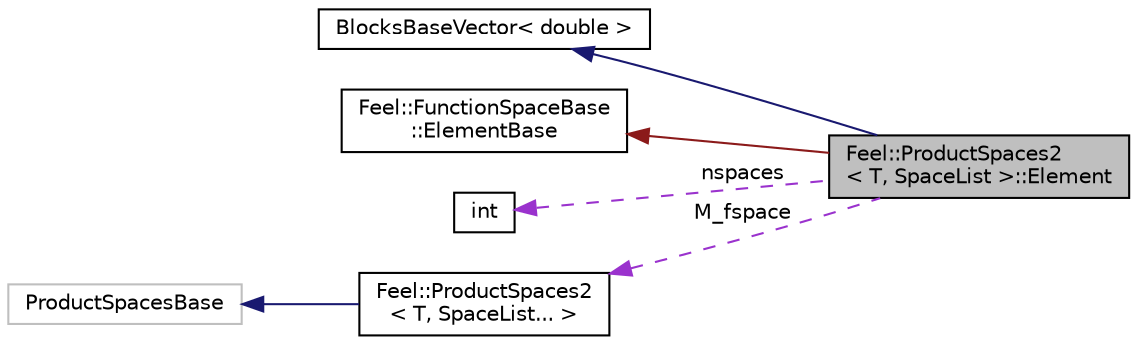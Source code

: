 digraph "Feel::ProductSpaces2&lt; T, SpaceList &gt;::Element"
{
 // LATEX_PDF_SIZE
  edge [fontname="Helvetica",fontsize="10",labelfontname="Helvetica",labelfontsize="10"];
  node [fontname="Helvetica",fontsize="10",shape=record];
  rankdir="LR";
  Node1 [label="Feel::ProductSpaces2\l\< T, SpaceList \>::Element",height=0.2,width=0.4,color="black", fillcolor="grey75", style="filled", fontcolor="black",tooltip=" "];
  Node2 -> Node1 [dir="back",color="midnightblue",fontsize="10",style="solid",fontname="Helvetica"];
  Node2 [label="BlocksBaseVector\< double \>",height=0.2,width=0.4,color="black", fillcolor="white", style="filled",URL="$classBlocksBaseVector.html",tooltip=" "];
  Node3 -> Node1 [dir="back",color="firebrick4",fontsize="10",style="solid",fontname="Helvetica"];
  Node3 [label="Feel::FunctionSpaceBase\l::ElementBase",height=0.2,width=0.4,color="black", fillcolor="white", style="filled",URL="$classFeel_1_1FunctionSpaceBase_1_1ElementBase.html",tooltip=" "];
  Node4 -> Node1 [dir="back",color="darkorchid3",fontsize="10",style="dashed",label=" nspaces" ,fontname="Helvetica"];
  Node4 [label="int",height=0.2,width=0.4,color="black", fillcolor="white", style="filled",URL="$classint.html",tooltip=" "];
  Node5 -> Node1 [dir="back",color="darkorchid3",fontsize="10",style="dashed",label=" M_fspace" ,fontname="Helvetica"];
  Node5 [label="Feel::ProductSpaces2\l\< T, SpaceList... \>",height=0.2,width=0.4,color="black", fillcolor="white", style="filled",URL="$classFeel_1_1ProductSpaces2.html",tooltip=" "];
  Node6 -> Node5 [dir="back",color="midnightblue",fontsize="10",style="solid",fontname="Helvetica"];
  Node6 [label="ProductSpacesBase",height=0.2,width=0.4,color="grey75", fillcolor="white", style="filled",tooltip=" "];
}
